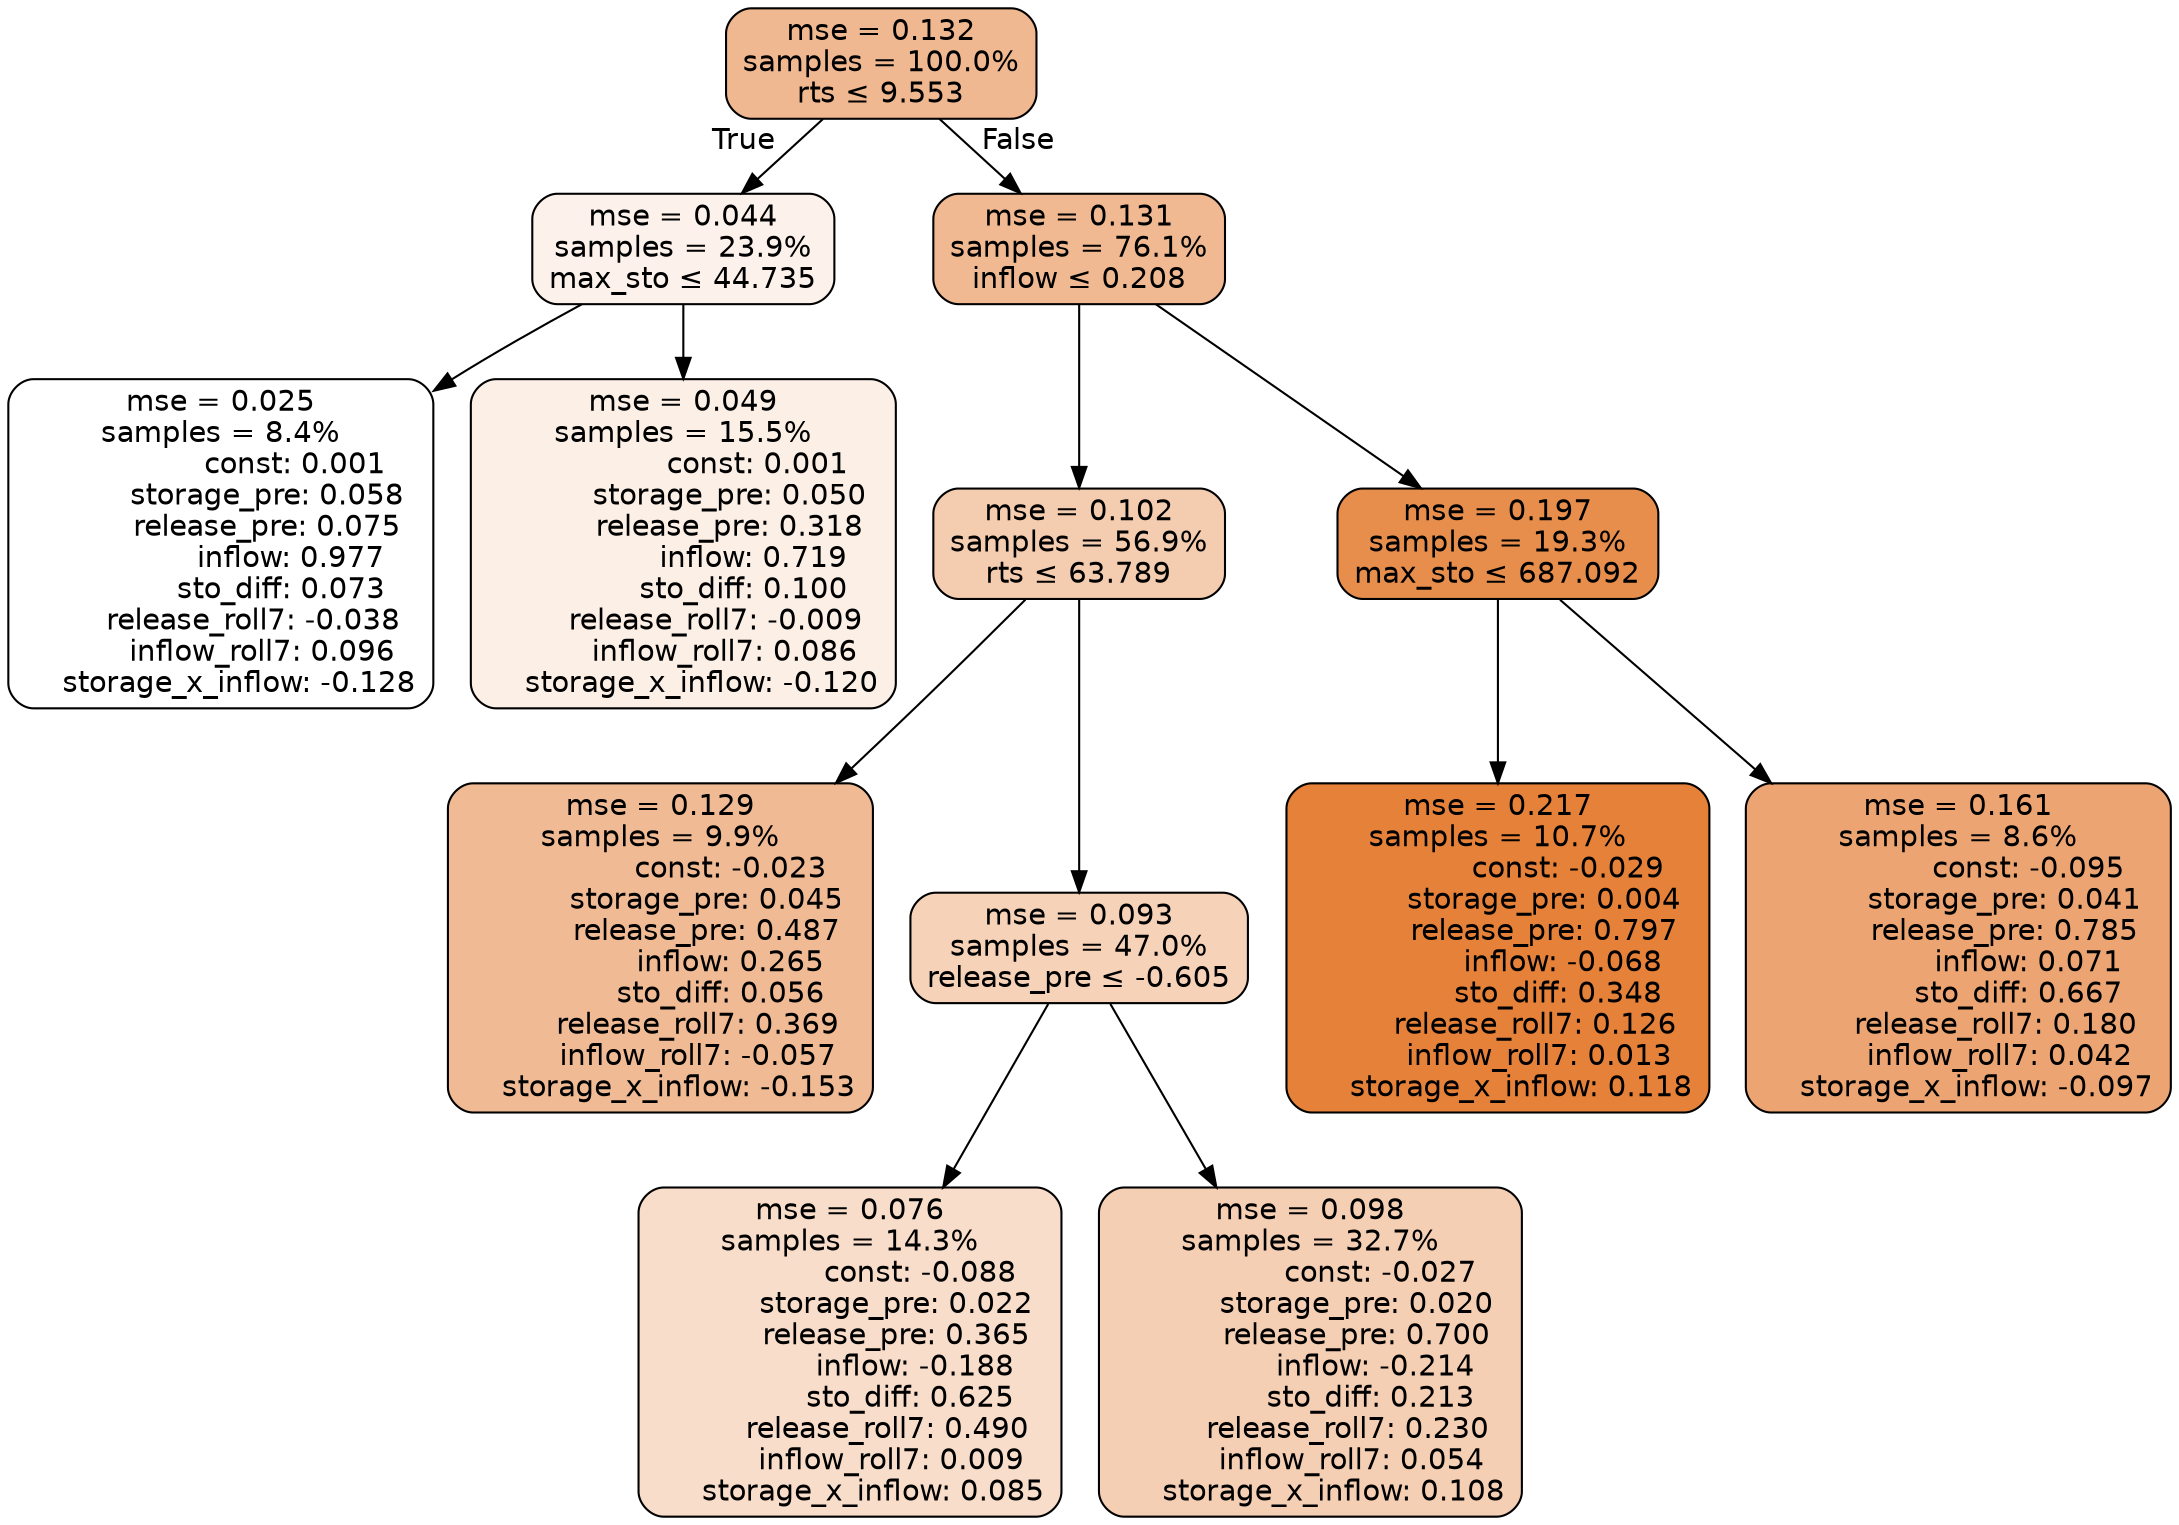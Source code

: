 digraph tree {
bgcolor="transparent"
node [shape=rectangle, style="filled, rounded", color="black", fontname=helvetica] ;
edge [fontname=helvetica] ;
	"0" [label="mse = 0.132
samples = 100.0%
rts &le; 9.553", fillcolor="#f0b890"]
	"1" [label="mse = 0.044
samples = 23.9%
max_sto &le; 44.735", fillcolor="#fcf2eb"]
	"2" [label="mse = 0.025
samples = 8.4%
                const: 0.001
          storage_pre: 0.058
          release_pre: 0.075
               inflow: 0.977
             sto_diff: 0.073
       release_roll7: -0.038
         inflow_roll7: 0.096
    storage_x_inflow: -0.128", fillcolor="#ffffff"]
	"3" [label="mse = 0.049
samples = 15.5%
                const: 0.001
          storage_pre: 0.050
          release_pre: 0.318
               inflow: 0.719
             sto_diff: 0.100
       release_roll7: -0.009
         inflow_roll7: 0.086
    storage_x_inflow: -0.120", fillcolor="#fbefe6"]
	"4" [label="mse = 0.131
samples = 76.1%
inflow &le; 0.208", fillcolor="#f0b992"]
	"5" [label="mse = 0.102
samples = 56.9%
rts &le; 63.789", fillcolor="#f4ccaf"]
	"6" [label="mse = 0.129
samples = 9.9%
               const: -0.023
          storage_pre: 0.045
          release_pre: 0.487
               inflow: 0.265
             sto_diff: 0.056
        release_roll7: 0.369
        inflow_roll7: -0.057
    storage_x_inflow: -0.153", fillcolor="#f0bb94"]
	"7" [label="mse = 0.093
samples = 47.0%
release_pre &le; -0.605", fillcolor="#f5d2b8"]
	"8" [label="mse = 0.076
samples = 14.3%
               const: -0.088
          storage_pre: 0.022
          release_pre: 0.365
              inflow: -0.188
             sto_diff: 0.625
        release_roll7: 0.490
         inflow_roll7: 0.009
     storage_x_inflow: 0.085", fillcolor="#f8ddca"]
	"9" [label="mse = 0.098
samples = 32.7%
               const: -0.027
          storage_pre: 0.020
          release_pre: 0.700
              inflow: -0.214
             sto_diff: 0.213
        release_roll7: 0.230
         inflow_roll7: 0.054
     storage_x_inflow: 0.108", fillcolor="#f5cfb4"]
	"10" [label="mse = 0.197
samples = 19.3%
max_sto &le; 687.092", fillcolor="#e78e4d"]
	"11" [label="mse = 0.217
samples = 10.7%
               const: -0.029
          storage_pre: 0.004
          release_pre: 0.797
              inflow: -0.068
             sto_diff: 0.348
        release_roll7: 0.126
         inflow_roll7: 0.013
     storage_x_inflow: 0.118", fillcolor="#e58139"]
	"12" [label="mse = 0.161
samples = 8.6%
               const: -0.095
          storage_pre: 0.041
          release_pre: 0.785
               inflow: 0.071
             sto_diff: 0.667
        release_roll7: 0.180
         inflow_roll7: 0.042
    storage_x_inflow: -0.097", fillcolor="#eca572"]

	"0" -> "1" [labeldistance=2.5, labelangle=45, headlabel="True"]
	"1" -> "2"
	"1" -> "3"
	"0" -> "4" [labeldistance=2.5, labelangle=-45, headlabel="False"]
	"4" -> "5"
	"5" -> "6"
	"5" -> "7"
	"7" -> "8"
	"7" -> "9"
	"4" -> "10"
	"10" -> "11"
	"10" -> "12"
}